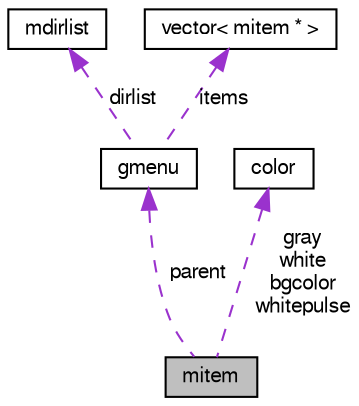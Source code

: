digraph G
{
  edge [fontname="FreeSans",fontsize="10",labelfontname="FreeSans",labelfontsize="10"];
  node [fontname="FreeSans",fontsize="10",shape=record];
  Node1 [label="mitem",height=0.2,width=0.4,color="black", fillcolor="grey75", style="filled" fontcolor="black"];
  Node2 -> Node1 [dir=back,color="darkorchid3",fontsize="10",style="dashed",label="parent",fontname="FreeSans"];
  Node2 [label="gmenu",height=0.2,width=0.4,color="black", fillcolor="white", style="filled",URL="$structgmenu.html"];
  Node3 -> Node2 [dir=back,color="darkorchid3",fontsize="10",style="dashed",label="dirlist",fontname="FreeSans"];
  Node3 [label="mdirlist",height=0.2,width=0.4,color="black", fillcolor="white", style="filled",URL="$structmdirlist.html"];
  Node4 -> Node2 [dir=back,color="darkorchid3",fontsize="10",style="dashed",label="items",fontname="FreeSans"];
  Node4 [label="vector\< mitem * \>",height=0.2,width=0.4,color="black", fillcolor="white", style="filled",URL="$structvector.html"];
  Node5 -> Node1 [dir=back,color="darkorchid3",fontsize="10",style="dashed",label="gray\nwhite\nbgcolor\nwhitepulse",fontname="FreeSans"];
  Node5 [label="color",height=0.2,width=0.4,color="black", fillcolor="white", style="filled",URL="$structcolor.html"];
}
